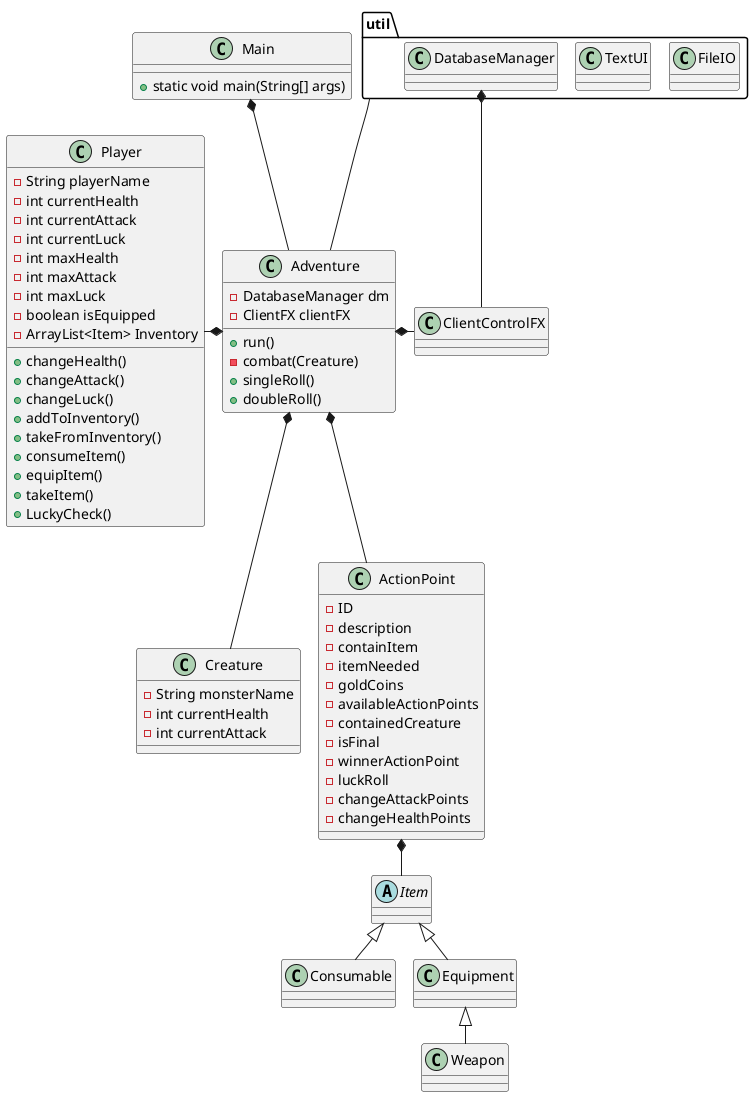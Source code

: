 @startuml
!pragma layout smetana
'https://plantuml.com/class-diagram


class Main{
+ static void main(String[] args)

}

class Creature{
-String monsterName
-int currentHealth
-int currentAttack


}
class Adventure{

- DatabaseManager dm
-ClientFX clientFX
+ run()
- combat(Creature)
+ singleRoll()
+ doubleRoll()

}
class Player{
-String playerName
-int currentHealth
-int currentAttack
- int currentLuck
-int maxHealth
-int maxAttack
-int maxLuck
-boolean isEquipped
-ArrayList<Item> Inventory

+ changeHealth()
+ changeAttack()
+ changeLuck()
+ addToInventory()
+ takeFromInventory()
+ consumeItem()
+ equipItem()
+ takeItem()
+ LuckyCheck()
}

abstract class Item
class Consumable
class Weapon
class Equipment

class ActionPoint{
- ID
- description
- containItem
- itemNeeded
- goldCoins
- availableActionPoints
- containedCreature
- isFinal
- winnerActionPoint
- luckRoll
- changeAttackPoints
- changeHealthPoints


 }



package util{
class FileIO
class TextUI
class DatabaseManager
}

class ClientControlFX




Main *-- Adventure
Adventure *-left- Player
DatabaseManager *-- ClientControlFX
Item <|-- Consumable
Item <|-- Equipment
Weapon -up-|> Equipment
ActionPoint *-- Item
ActionPoint -up-* Adventure
"util" -right- Adventure
Adventure *-right- ClientControlFX
Creature -up-* Adventure

@enduml